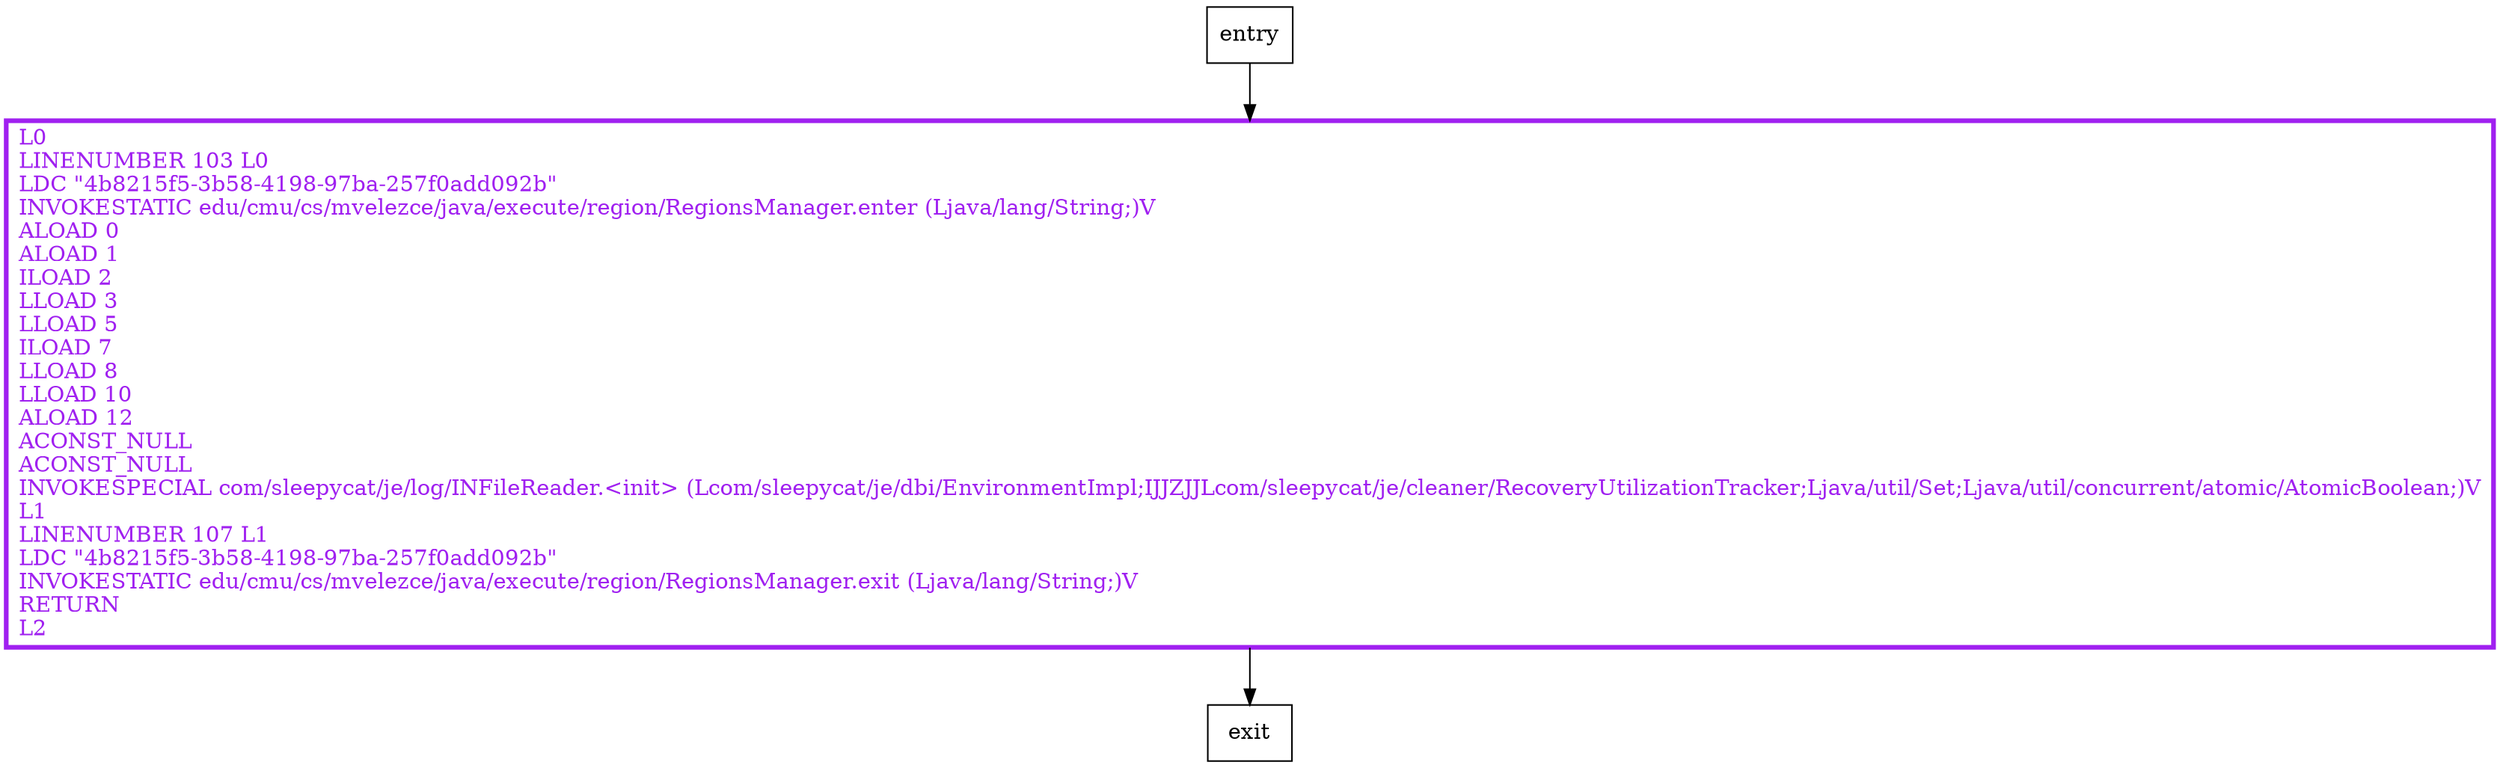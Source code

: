 digraph <init> {
node [shape=record];
2124571856 [label="L0\lLINENUMBER 103 L0\lLDC \"4b8215f5-3b58-4198-97ba-257f0add092b\"\lINVOKESTATIC edu/cmu/cs/mvelezce/java/execute/region/RegionsManager.enter (Ljava/lang/String;)V\lALOAD 0\lALOAD 1\lILOAD 2\lLLOAD 3\lLLOAD 5\lILOAD 7\lLLOAD 8\lLLOAD 10\lALOAD 12\lACONST_NULL\lACONST_NULL\lINVOKESPECIAL com/sleepycat/je/log/INFileReader.\<init\> (Lcom/sleepycat/je/dbi/EnvironmentImpl;IJJZJJLcom/sleepycat/je/cleaner/RecoveryUtilizationTracker;Ljava/util/Set;Ljava/util/concurrent/atomic/AtomicBoolean;)V\lL1\lLINENUMBER 107 L1\lLDC \"4b8215f5-3b58-4198-97ba-257f0add092b\"\lINVOKESTATIC edu/cmu/cs/mvelezce/java/execute/region/RegionsManager.exit (Ljava/lang/String;)V\lRETURN\lL2\l"];
entry;
exit;
entry -> 2124571856
2124571856 -> exit
2124571856[fontcolor="purple", penwidth=3, color="purple"];
}
